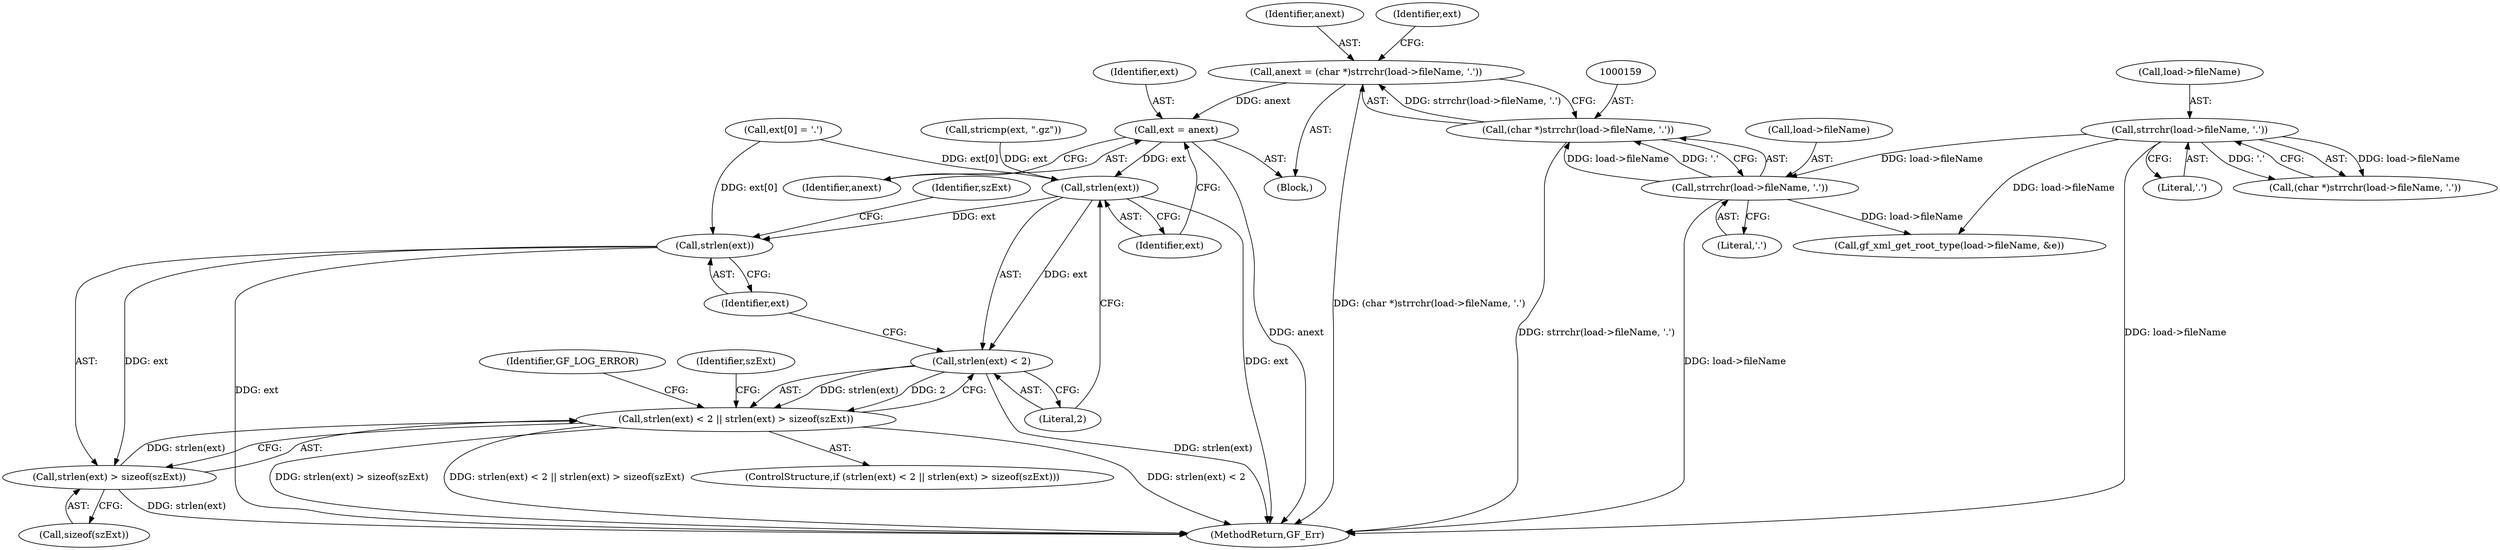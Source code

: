 digraph "0_gpac_35ab4475a7df9b2a4bcab235e379c0c3ec543658_4@pointer" {
"1000170" [label="(Call,ext = anext)"];
"1000156" [label="(Call,anext = (char *)strrchr(load->fileName, '.'))"];
"1000158" [label="(Call,(char *)strrchr(load->fileName, '.'))"];
"1000160" [label="(Call,strrchr(load->fileName, '.'))"];
"1000134" [label="(Call,strrchr(load->fileName, '.'))"];
"1000176" [label="(Call,strlen(ext))"];
"1000175" [label="(Call,strlen(ext) < 2)"];
"1000174" [label="(Call,strlen(ext) < 2 || strlen(ext) > sizeof(szExt))"];
"1000180" [label="(Call,strlen(ext))"];
"1000179" [label="(Call,strlen(ext) > sizeof(szExt))"];
"1000157" [label="(Identifier,anext)"];
"1000180" [label="(Call,strlen(ext))"];
"1000170" [label="(Call,ext = anext)"];
"1000174" [label="(Call,strlen(ext) < 2 || strlen(ext) > sizeof(szExt))"];
"1000158" [label="(Call,(char *)strrchr(load->fileName, '.'))"];
"1000183" [label="(Identifier,szExt)"];
"1000178" [label="(Literal,2)"];
"1000138" [label="(Literal,'.')"];
"1000186" [label="(Identifier,GF_LOG_ERROR)"];
"1000446" [label="(MethodReturn,GF_Err)"];
"1000315" [label="(Call,gf_xml_get_root_type(load->fileName, &e))"];
"1000181" [label="(Identifier,ext)"];
"1000196" [label="(Identifier,szExt)"];
"1000134" [label="(Call,strrchr(load->fileName, '.'))"];
"1000176" [label="(Call,strlen(ext))"];
"1000135" [label="(Call,load->fileName)"];
"1000172" [label="(Identifier,anext)"];
"1000146" [label="(Call,stricmp(ext, \".gz\"))"];
"1000165" [label="(Call,ext[0] = '.')"];
"1000164" [label="(Literal,'.')"];
"1000171" [label="(Identifier,ext)"];
"1000161" [label="(Call,load->fileName)"];
"1000173" [label="(ControlStructure,if (strlen(ext) < 2 || strlen(ext) > sizeof(szExt)))"];
"1000182" [label="(Call,sizeof(szExt))"];
"1000156" [label="(Call,anext = (char *)strrchr(load->fileName, '.'))"];
"1000167" [label="(Identifier,ext)"];
"1000179" [label="(Call,strlen(ext) > sizeof(szExt))"];
"1000177" [label="(Identifier,ext)"];
"1000132" [label="(Call,(char *)strrchr(load->fileName, '.'))"];
"1000160" [label="(Call,strrchr(load->fileName, '.'))"];
"1000175" [label="(Call,strlen(ext) < 2)"];
"1000149" [label="(Block,)"];
"1000170" -> "1000149"  [label="AST: "];
"1000170" -> "1000172"  [label="CFG: "];
"1000171" -> "1000170"  [label="AST: "];
"1000172" -> "1000170"  [label="AST: "];
"1000177" -> "1000170"  [label="CFG: "];
"1000170" -> "1000446"  [label="DDG: anext"];
"1000156" -> "1000170"  [label="DDG: anext"];
"1000170" -> "1000176"  [label="DDG: ext"];
"1000156" -> "1000149"  [label="AST: "];
"1000156" -> "1000158"  [label="CFG: "];
"1000157" -> "1000156"  [label="AST: "];
"1000158" -> "1000156"  [label="AST: "];
"1000167" -> "1000156"  [label="CFG: "];
"1000156" -> "1000446"  [label="DDG: (char *)strrchr(load->fileName, '.')"];
"1000158" -> "1000156"  [label="DDG: strrchr(load->fileName, '.')"];
"1000158" -> "1000160"  [label="CFG: "];
"1000159" -> "1000158"  [label="AST: "];
"1000160" -> "1000158"  [label="AST: "];
"1000158" -> "1000446"  [label="DDG: strrchr(load->fileName, '.')"];
"1000160" -> "1000158"  [label="DDG: load->fileName"];
"1000160" -> "1000158"  [label="DDG: '.'"];
"1000160" -> "1000164"  [label="CFG: "];
"1000161" -> "1000160"  [label="AST: "];
"1000164" -> "1000160"  [label="AST: "];
"1000160" -> "1000446"  [label="DDG: load->fileName"];
"1000134" -> "1000160"  [label="DDG: load->fileName"];
"1000160" -> "1000315"  [label="DDG: load->fileName"];
"1000134" -> "1000132"  [label="AST: "];
"1000134" -> "1000138"  [label="CFG: "];
"1000135" -> "1000134"  [label="AST: "];
"1000138" -> "1000134"  [label="AST: "];
"1000132" -> "1000134"  [label="CFG: "];
"1000134" -> "1000446"  [label="DDG: load->fileName"];
"1000134" -> "1000132"  [label="DDG: load->fileName"];
"1000134" -> "1000132"  [label="DDG: '.'"];
"1000134" -> "1000315"  [label="DDG: load->fileName"];
"1000176" -> "1000175"  [label="AST: "];
"1000176" -> "1000177"  [label="CFG: "];
"1000177" -> "1000176"  [label="AST: "];
"1000178" -> "1000176"  [label="CFG: "];
"1000176" -> "1000446"  [label="DDG: ext"];
"1000176" -> "1000175"  [label="DDG: ext"];
"1000165" -> "1000176"  [label="DDG: ext[0]"];
"1000146" -> "1000176"  [label="DDG: ext"];
"1000176" -> "1000180"  [label="DDG: ext"];
"1000175" -> "1000174"  [label="AST: "];
"1000175" -> "1000178"  [label="CFG: "];
"1000178" -> "1000175"  [label="AST: "];
"1000181" -> "1000175"  [label="CFG: "];
"1000174" -> "1000175"  [label="CFG: "];
"1000175" -> "1000446"  [label="DDG: strlen(ext)"];
"1000175" -> "1000174"  [label="DDG: strlen(ext)"];
"1000175" -> "1000174"  [label="DDG: 2"];
"1000174" -> "1000173"  [label="AST: "];
"1000174" -> "1000179"  [label="CFG: "];
"1000179" -> "1000174"  [label="AST: "];
"1000186" -> "1000174"  [label="CFG: "];
"1000196" -> "1000174"  [label="CFG: "];
"1000174" -> "1000446"  [label="DDG: strlen(ext) > sizeof(szExt)"];
"1000174" -> "1000446"  [label="DDG: strlen(ext) < 2 || strlen(ext) > sizeof(szExt)"];
"1000174" -> "1000446"  [label="DDG: strlen(ext) < 2"];
"1000179" -> "1000174"  [label="DDG: strlen(ext)"];
"1000180" -> "1000179"  [label="AST: "];
"1000180" -> "1000181"  [label="CFG: "];
"1000181" -> "1000180"  [label="AST: "];
"1000183" -> "1000180"  [label="CFG: "];
"1000180" -> "1000446"  [label="DDG: ext"];
"1000180" -> "1000179"  [label="DDG: ext"];
"1000165" -> "1000180"  [label="DDG: ext[0]"];
"1000179" -> "1000182"  [label="CFG: "];
"1000182" -> "1000179"  [label="AST: "];
"1000179" -> "1000446"  [label="DDG: strlen(ext)"];
}
